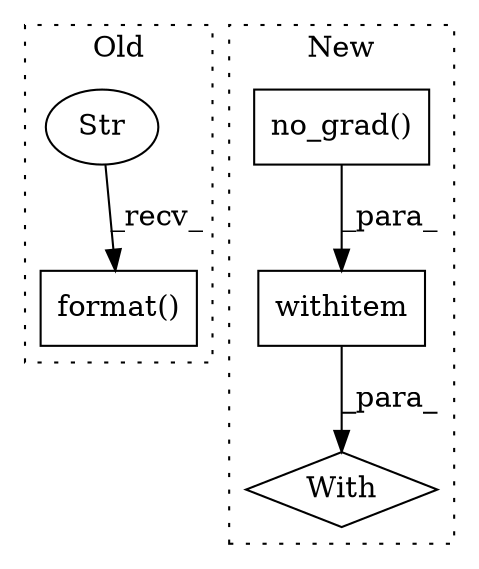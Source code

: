 digraph G {
subgraph cluster0 {
1 [label="format()" a="75" s="3713,3753" l="20,1" shape="box"];
3 [label="Str" a="66" s="3713" l="12" shape="ellipse"];
label = "Old";
style="dotted";
}
subgraph cluster1 {
2 [label="no_grad()" a="75" s="2769" l="15" shape="box"];
4 [label="With" a="39" s="2764,2774" l="5,24" shape="diamond"];
5 [label="withitem" a="49" s="2769" l="5" shape="box"];
label = "New";
style="dotted";
}
2 -> 5 [label="_para_"];
3 -> 1 [label="_recv_"];
5 -> 4 [label="_para_"];
}